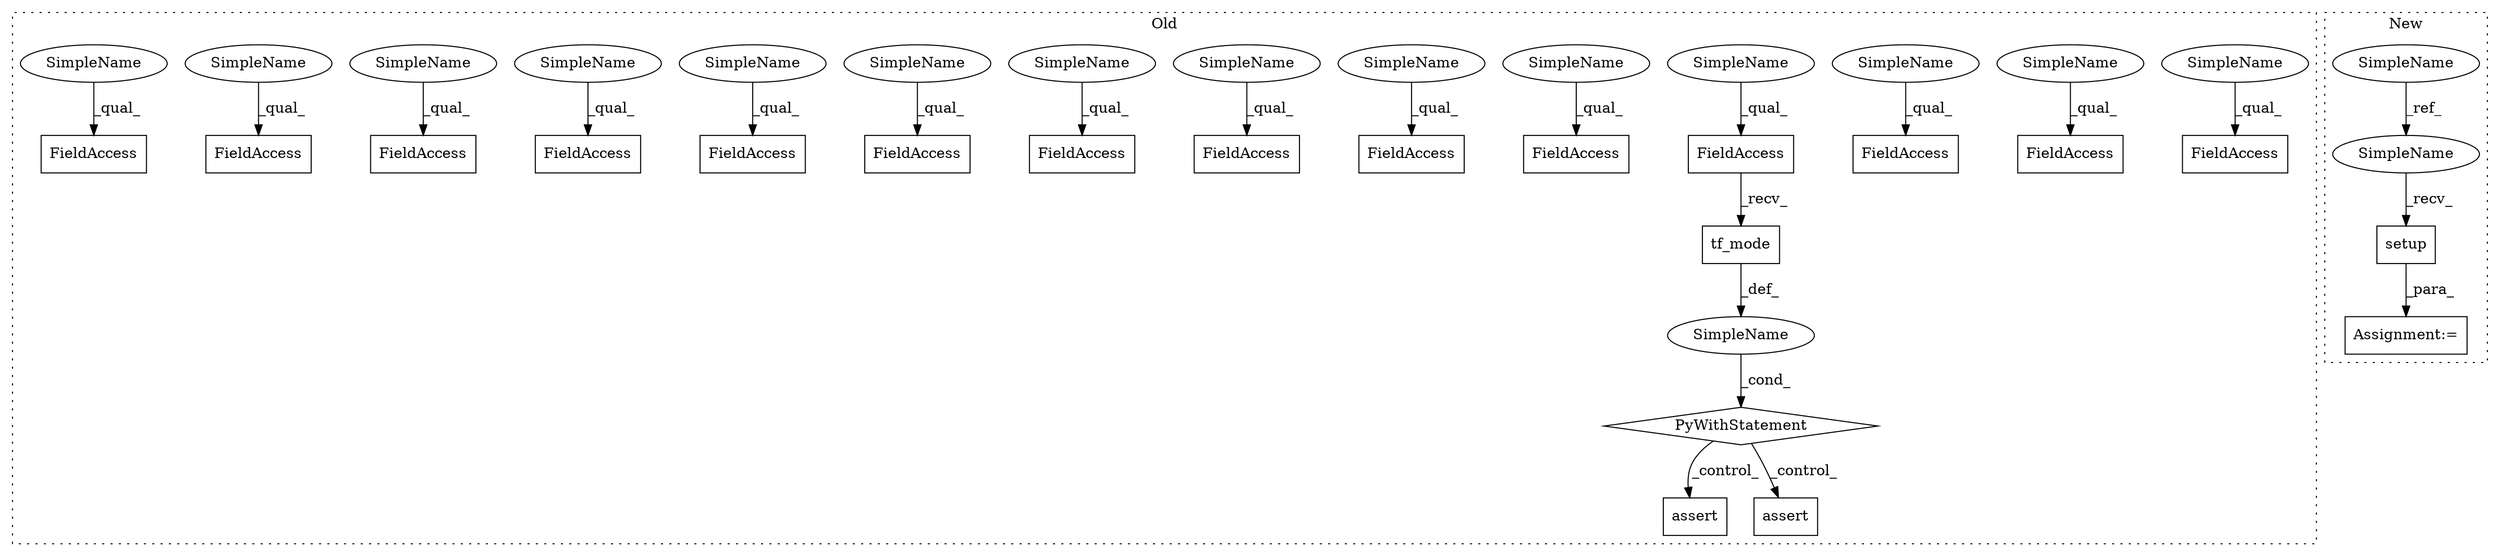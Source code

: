 digraph G {
subgraph cluster0 {
1 [label="PyWithStatement" a="104" s="2867,2893" l="10,2" shape="diamond"];
4 [label="SimpleName" a="42" s="" l="" shape="ellipse"];
5 [label="assert" a="32" s="3411,3448" l="11,1" shape="box"];
6 [label="tf_mode" a="32" s="2884" l="9" shape="box"];
7 [label="assert" a="32" s="3357,3395" l="11,1" shape="box"];
8 [label="FieldAccess" a="22" s="2877" l="6" shape="box"];
10 [label="FieldAccess" a="22" s="3032" l="15" shape="box"];
11 [label="FieldAccess" a="22" s="3022" l="9" shape="box"];
12 [label="FieldAccess" a="22" s="3175" l="9" shape="box"];
13 [label="FieldAccess" a="22" s="3145" l="7" shape="box"];
14 [label="FieldAccess" a="22" s="3167" l="7" shape="box"];
15 [label="FieldAccess" a="22" s="3160" l="6" shape="box"];
16 [label="FieldAccess" a="22" s="2992" l="7" shape="box"];
17 [label="FieldAccess" a="22" s="3153" l="6" shape="box"];
18 [label="FieldAccess" a="22" s="3327" l="14" shape="box"];
19 [label="FieldAccess" a="22" s="3007" l="6" shape="box"];
20 [label="FieldAccess" a="22" s="3014" l="7" shape="box"];
21 [label="FieldAccess" a="22" s="3185" l="15" shape="box"];
22 [label="FieldAccess" a="22" s="3258" l="14" shape="box"];
24 [label="SimpleName" a="42" s="3153" l="4" shape="ellipse"];
25 [label="SimpleName" a="42" s="3014" l="4" shape="ellipse"];
26 [label="SimpleName" a="42" s="3327" l="4" shape="ellipse"];
27 [label="SimpleName" a="42" s="2877" l="4" shape="ellipse"];
28 [label="SimpleName" a="42" s="3160" l="4" shape="ellipse"];
29 [label="SimpleName" a="42" s="3145" l="4" shape="ellipse"];
30 [label="SimpleName" a="42" s="3258" l="4" shape="ellipse"];
31 [label="SimpleName" a="42" s="3007" l="4" shape="ellipse"];
32 [label="SimpleName" a="42" s="3185" l="4" shape="ellipse"];
33 [label="SimpleName" a="42" s="3167" l="4" shape="ellipse"];
34 [label="SimpleName" a="42" s="2992" l="4" shape="ellipse"];
35 [label="SimpleName" a="42" s="3175" l="4" shape="ellipse"];
36 [label="SimpleName" a="42" s="3022" l="4" shape="ellipse"];
37 [label="SimpleName" a="42" s="3032" l="4" shape="ellipse"];
label = "Old";
style="dotted";
}
subgraph cluster1 {
2 [label="setup" a="32" s="3042" l="7" shape="box"];
3 [label="Assignment:=" a="7" s="3035" l="2" shape="box"];
9 [label="SimpleName" a="42" s="2556" l="4" shape="ellipse"];
23 [label="SimpleName" a="42" s="3037" l="4" shape="ellipse"];
label = "New";
style="dotted";
}
1 -> 7 [label="_control_"];
1 -> 5 [label="_control_"];
2 -> 3 [label="_para_"];
4 -> 1 [label="_cond_"];
6 -> 4 [label="_def_"];
8 -> 6 [label="_recv_"];
9 -> 23 [label="_ref_"];
23 -> 2 [label="_recv_"];
24 -> 17 [label="_qual_"];
25 -> 20 [label="_qual_"];
26 -> 18 [label="_qual_"];
27 -> 8 [label="_qual_"];
28 -> 15 [label="_qual_"];
29 -> 13 [label="_qual_"];
30 -> 22 [label="_qual_"];
31 -> 19 [label="_qual_"];
32 -> 21 [label="_qual_"];
33 -> 14 [label="_qual_"];
34 -> 16 [label="_qual_"];
35 -> 12 [label="_qual_"];
36 -> 11 [label="_qual_"];
37 -> 10 [label="_qual_"];
}